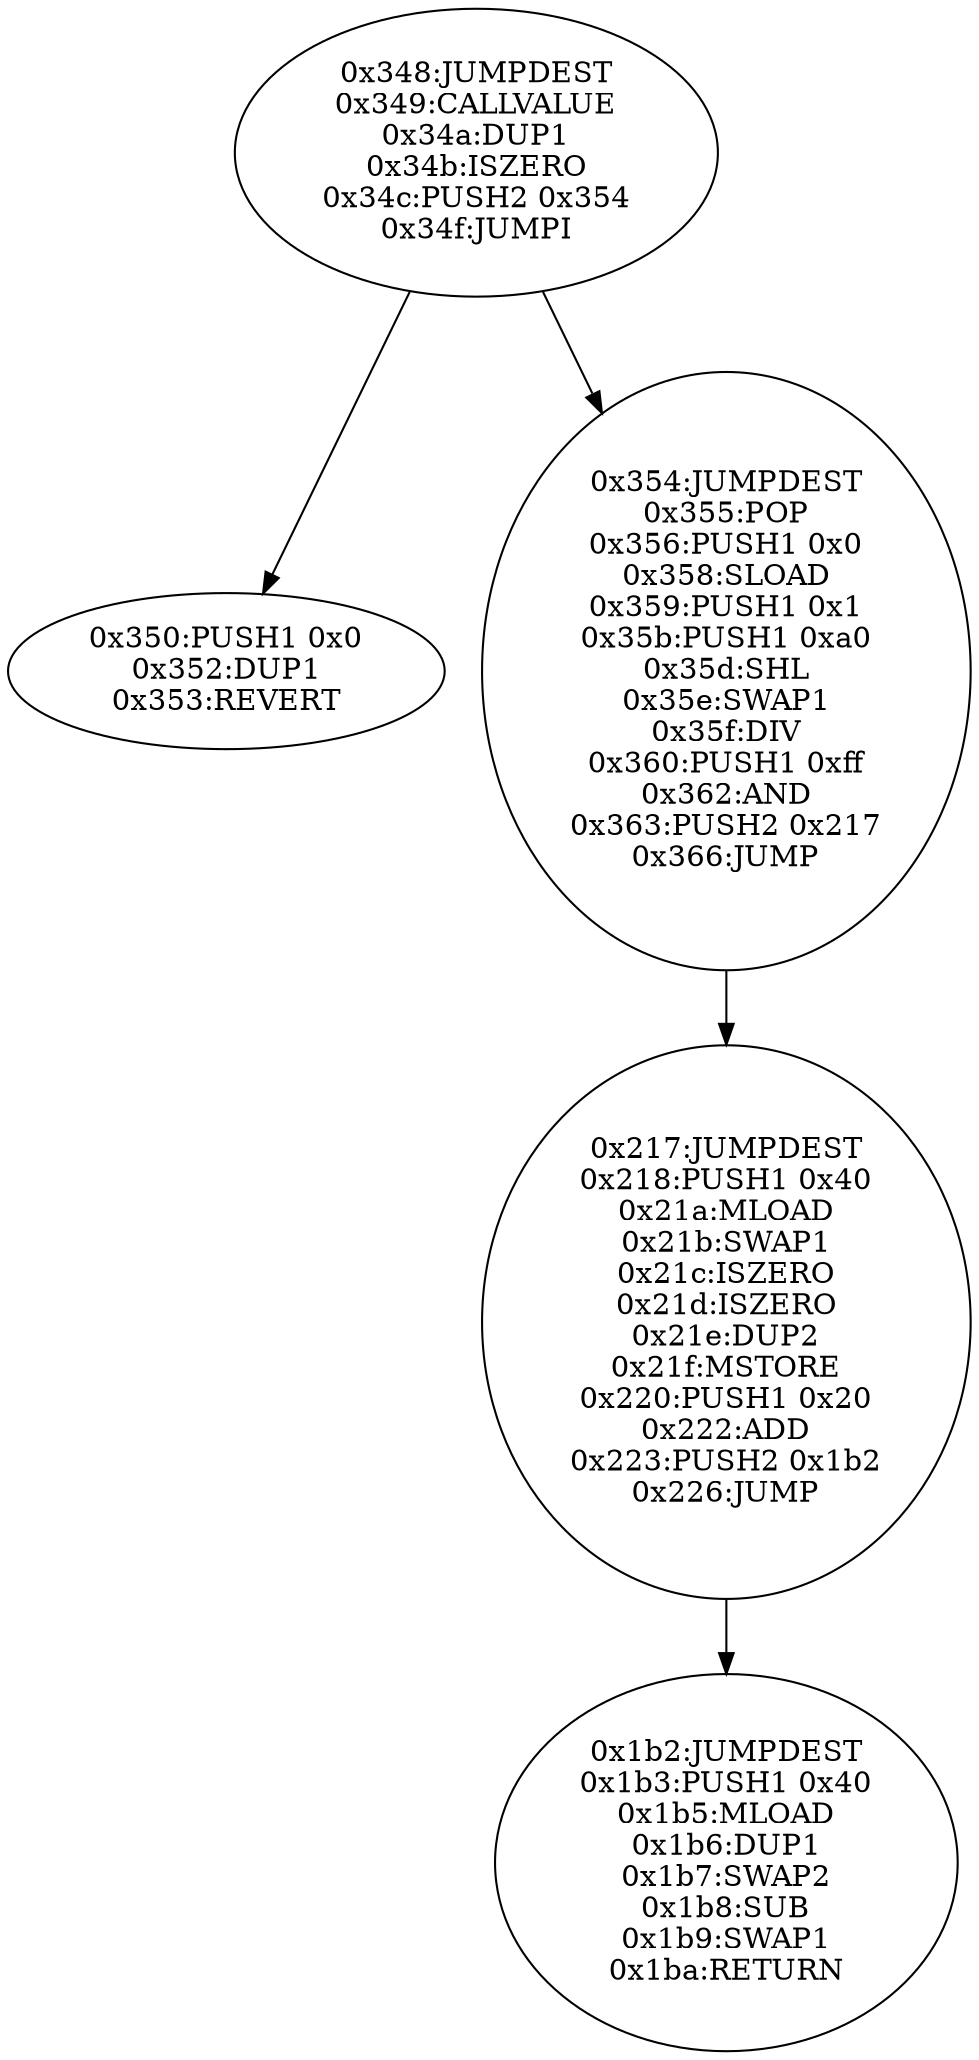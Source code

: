 digraph{
840[label="0x348:JUMPDEST
0x349:CALLVALUE
0x34a:DUP1
0x34b:ISZERO
0x34c:PUSH2 0x354
0x34f:JUMPI"]
840 -> 848
840 -> 852
848[label="0x350:PUSH1 0x0
0x352:DUP1
0x353:REVERT"]
852[label="0x354:JUMPDEST
0x355:POP
0x356:PUSH1 0x0
0x358:SLOAD
0x359:PUSH1 0x1
0x35b:PUSH1 0xa0
0x35d:SHL
0x35e:SWAP1
0x35f:DIV
0x360:PUSH1 0xff
0x362:AND
0x363:PUSH2 0x217
0x366:JUMP"]
852 -> 535
535[label="0x217:JUMPDEST
0x218:PUSH1 0x40
0x21a:MLOAD
0x21b:SWAP1
0x21c:ISZERO
0x21d:ISZERO
0x21e:DUP2
0x21f:MSTORE
0x220:PUSH1 0x20
0x222:ADD
0x223:PUSH2 0x1b2
0x226:JUMP"]
535 -> 434
434[label="0x1b2:JUMPDEST
0x1b3:PUSH1 0x40
0x1b5:MLOAD
0x1b6:DUP1
0x1b7:SWAP2
0x1b8:SUB
0x1b9:SWAP1
0x1ba:RETURN"]

}
